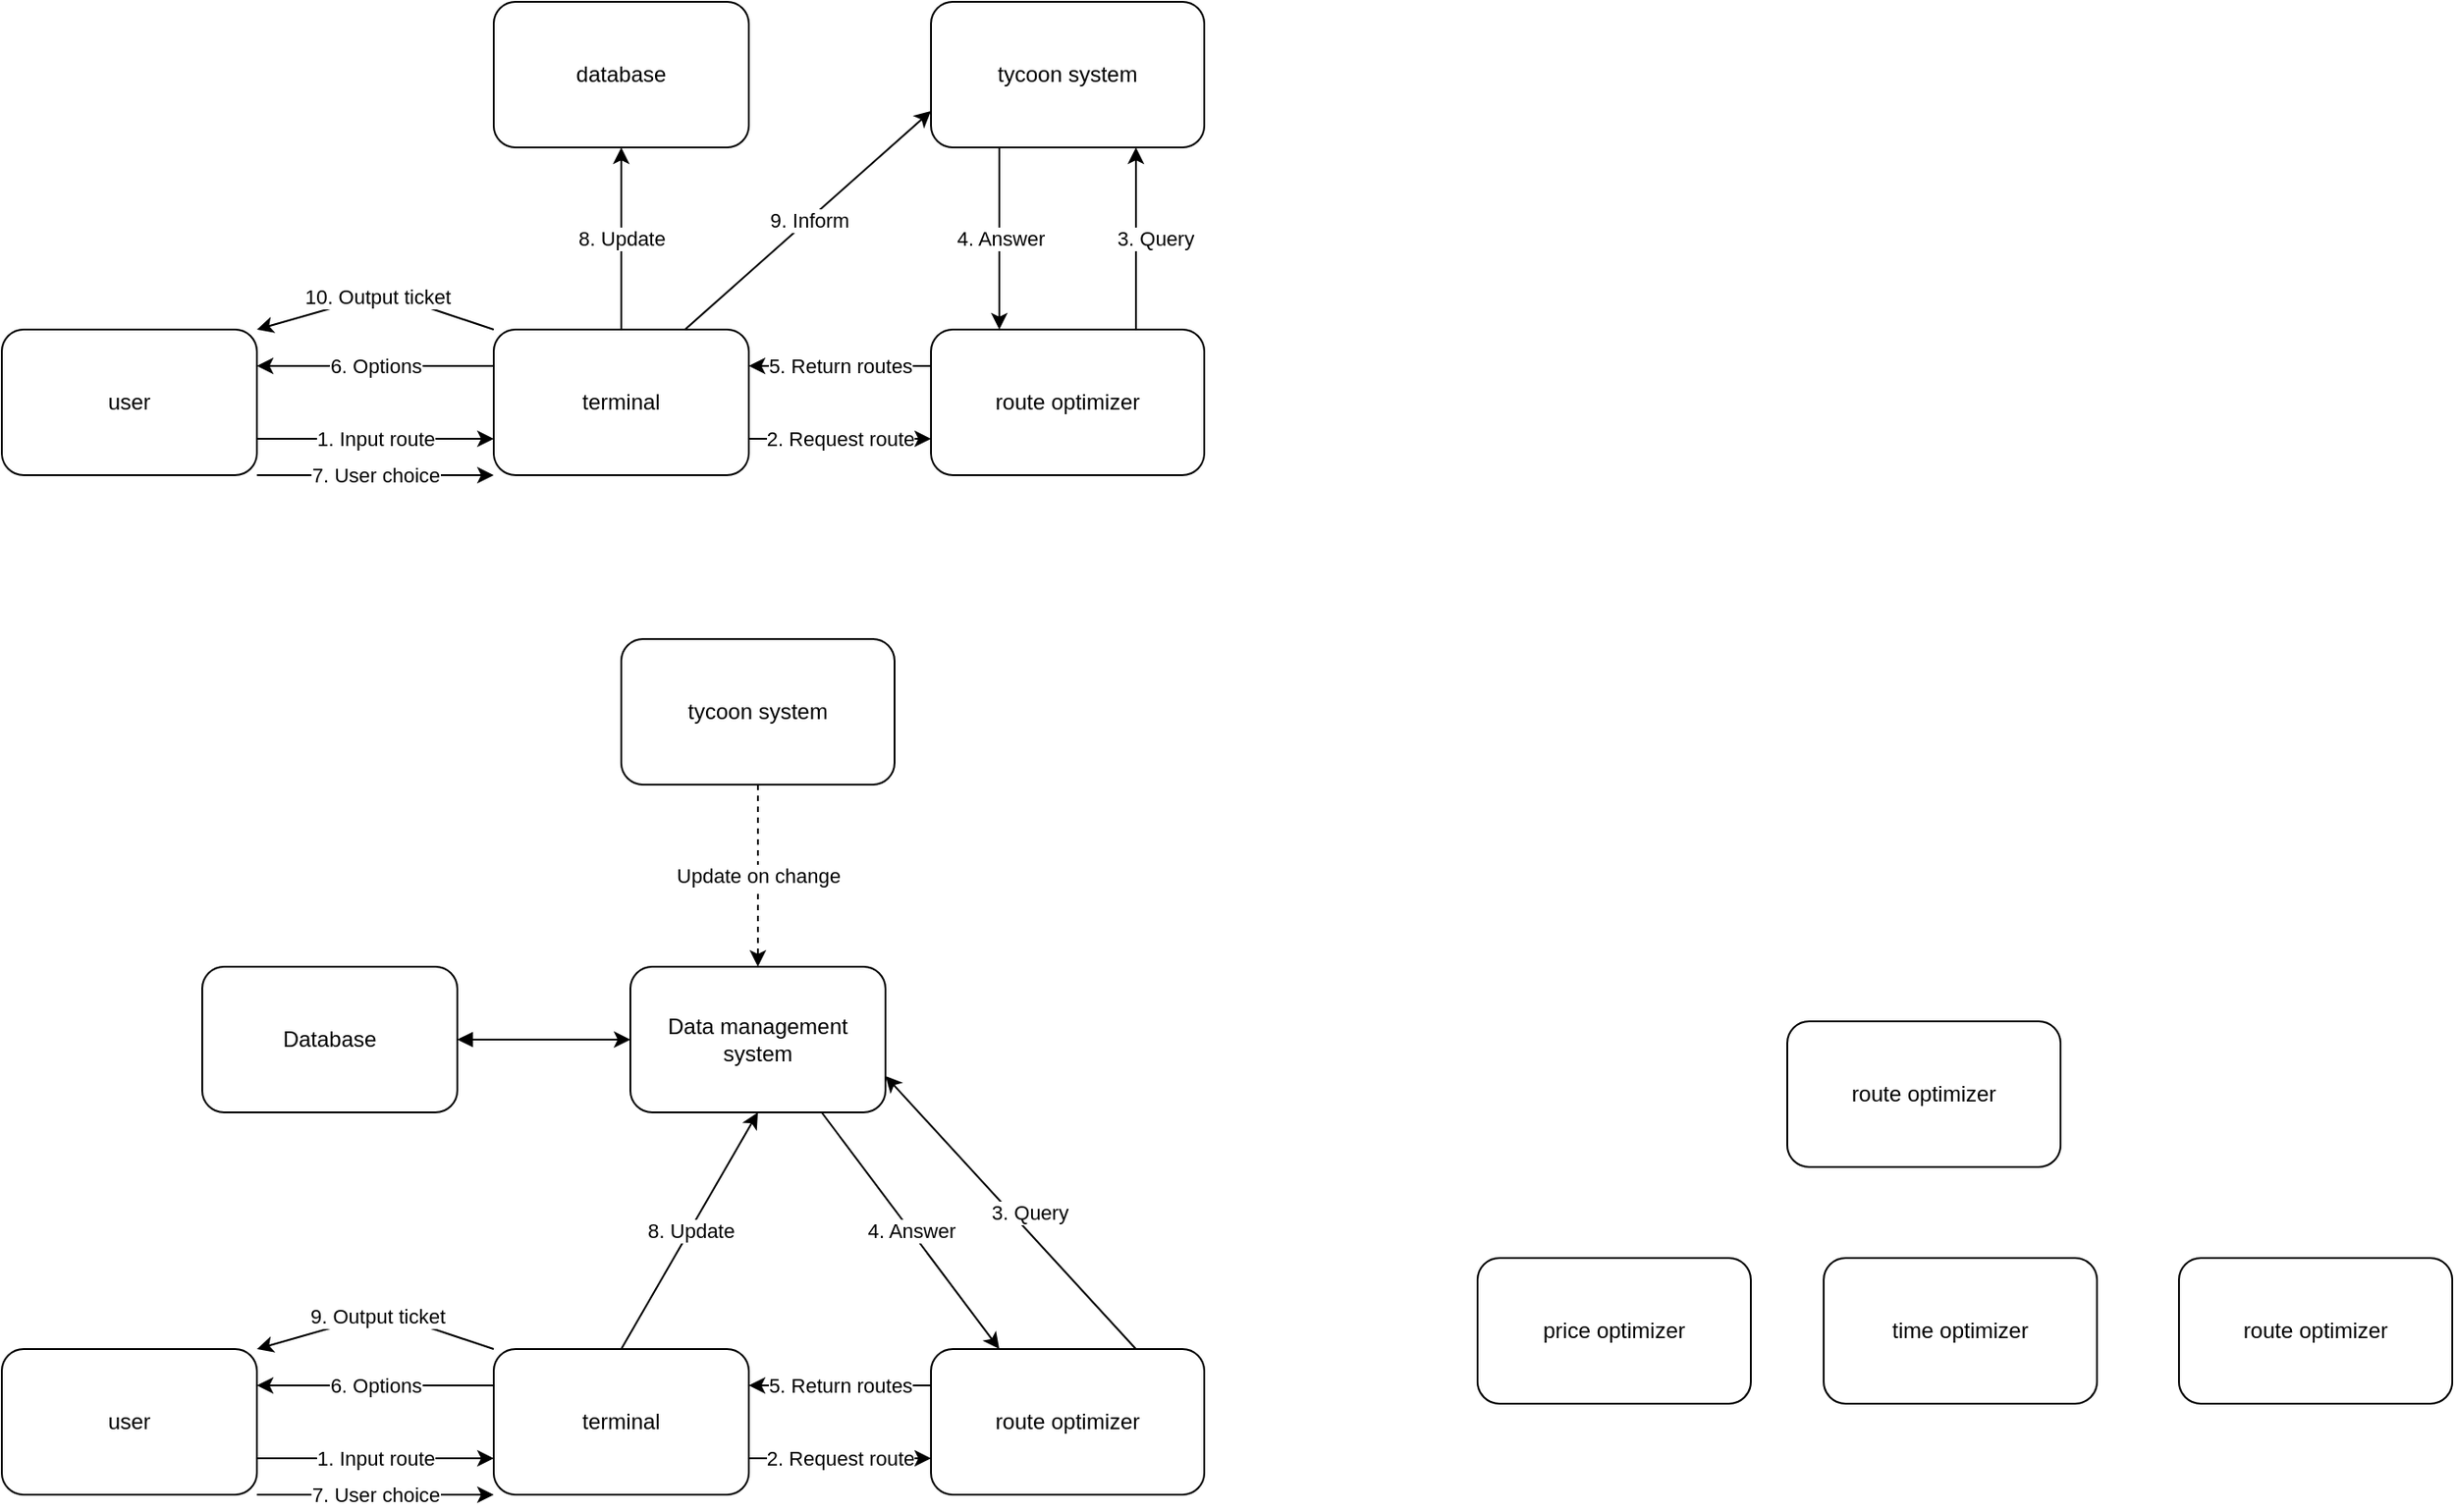 <mxfile>
    <diagram id="ZQF833xw1EoGUe7-4v3m" name="Page-1">
        <mxGraphModel dx="1161" dy="1859" grid="1" gridSize="10" guides="1" tooltips="1" connect="1" arrows="1" fold="1" page="1" pageScale="1" pageWidth="850" pageHeight="1100" math="0" shadow="0">
            <root>
                <mxCell id="0"/>
                <mxCell id="1" parent="0"/>
                <mxCell id="2" value="user" style="rounded=1;whiteSpace=wrap;html=1;" parent="1" vertex="1">
                    <mxGeometry x="80" y="130" width="140" height="80" as="geometry"/>
                </mxCell>
                <mxCell id="3" value="terminal" style="rounded=1;whiteSpace=wrap;html=1;" parent="1" vertex="1">
                    <mxGeometry x="350" y="130" width="140" height="80" as="geometry"/>
                </mxCell>
                <mxCell id="4" value="route optimizer" style="rounded=1;whiteSpace=wrap;html=1;" parent="1" vertex="1">
                    <mxGeometry x="590" y="130" width="150" height="80" as="geometry"/>
                </mxCell>
                <mxCell id="5" value="database" style="rounded=1;whiteSpace=wrap;html=1;" parent="1" vertex="1">
                    <mxGeometry x="350" y="-50" width="140" height="80" as="geometry"/>
                </mxCell>
                <mxCell id="6" value="tycoon system" style="rounded=1;whiteSpace=wrap;html=1;" parent="1" vertex="1">
                    <mxGeometry x="590" y="-50" width="150" height="80" as="geometry"/>
                </mxCell>
                <mxCell id="20" value="" style="endArrow=classic;html=1;exitX=0.75;exitY=0;exitDx=0;exitDy=0;entryX=0.75;entryY=1;entryDx=0;entryDy=0;" parent="1" source="4" target="6" edge="1">
                    <mxGeometry relative="1" as="geometry">
                        <mxPoint x="670" y="80" as="sourcePoint"/>
                        <mxPoint x="770" y="80" as="targetPoint"/>
                        <Array as="points"/>
                    </mxGeometry>
                </mxCell>
                <mxCell id="21" value="3. Query" style="edgeLabel;resizable=0;html=1;align=center;verticalAlign=middle;rounded=1;" parent="20" connectable="0" vertex="1">
                    <mxGeometry relative="1" as="geometry">
                        <mxPoint x="10" as="offset"/>
                    </mxGeometry>
                </mxCell>
                <mxCell id="23" value="" style="endArrow=classic;html=1;exitX=0.75;exitY=0;exitDx=0;exitDy=0;entryX=0;entryY=0.75;entryDx=0;entryDy=0;" parent="1" source="3" target="6" edge="1">
                    <mxGeometry relative="1" as="geometry">
                        <mxPoint x="450" y="110" as="sourcePoint"/>
                        <mxPoint x="550" y="110" as="targetPoint"/>
                    </mxGeometry>
                </mxCell>
                <mxCell id="24" value="9. Inform" style="edgeLabel;resizable=0;html=1;align=center;verticalAlign=middle;rounded=1;" parent="23" connectable="0" vertex="1">
                    <mxGeometry relative="1" as="geometry"/>
                </mxCell>
                <mxCell id="25" value="" style="endArrow=classic;html=1;exitX=0.5;exitY=0;exitDx=0;exitDy=0;entryX=0.5;entryY=1;entryDx=0;entryDy=0;" parent="1" source="3" target="5" edge="1">
                    <mxGeometry relative="1" as="geometry">
                        <mxPoint x="380" y="50" as="sourcePoint"/>
                        <mxPoint x="480" y="50" as="targetPoint"/>
                    </mxGeometry>
                </mxCell>
                <mxCell id="26" value="8. Update" style="edgeLabel;resizable=0;html=1;align=center;verticalAlign=middle;rounded=1;" parent="25" connectable="0" vertex="1">
                    <mxGeometry relative="1" as="geometry"/>
                </mxCell>
                <mxCell id="27" value="" style="endArrow=classic;html=1;exitX=0.25;exitY=1;exitDx=0;exitDy=0;entryX=0.25;entryY=0;entryDx=0;entryDy=0;" parent="1" source="6" target="4" edge="1">
                    <mxGeometry relative="1" as="geometry">
                        <mxPoint x="580" y="90" as="sourcePoint"/>
                        <mxPoint x="680" y="90" as="targetPoint"/>
                    </mxGeometry>
                </mxCell>
                <mxCell id="28" value="4. Answer" style="edgeLabel;resizable=0;html=1;align=center;verticalAlign=middle;rounded=1;" parent="27" connectable="0" vertex="1">
                    <mxGeometry relative="1" as="geometry"/>
                </mxCell>
                <mxCell id="29" value="" style="endArrow=classic;html=1;entryX=1;entryY=0.25;entryDx=0;entryDy=0;exitX=0;exitY=0.25;exitDx=0;exitDy=0;" parent="1" source="4" target="3" edge="1">
                    <mxGeometry relative="1" as="geometry">
                        <mxPoint x="485" y="110" as="sourcePoint"/>
                        <mxPoint x="585" y="110" as="targetPoint"/>
                    </mxGeometry>
                </mxCell>
                <mxCell id="30" value="5. Return routes" style="edgeLabel;resizable=0;html=1;align=center;verticalAlign=middle;rounded=1;" parent="29" connectable="0" vertex="1">
                    <mxGeometry relative="1" as="geometry"/>
                </mxCell>
                <mxCell id="31" value="" style="endArrow=classic;html=1;entryX=0;entryY=0.75;entryDx=0;entryDy=0;exitX=1;exitY=0.75;exitDx=0;exitDy=0;" parent="1" source="3" target="4" edge="1">
                    <mxGeometry relative="1" as="geometry">
                        <mxPoint x="550" y="220" as="sourcePoint"/>
                        <mxPoint x="430" y="220" as="targetPoint"/>
                    </mxGeometry>
                </mxCell>
                <mxCell id="32" value="2. Request route" style="edgeLabel;resizable=0;html=1;align=center;verticalAlign=middle;rounded=1;" parent="31" connectable="0" vertex="1">
                    <mxGeometry relative="1" as="geometry"/>
                </mxCell>
                <mxCell id="33" value="" style="endArrow=classic;html=1;exitX=0;exitY=0;exitDx=0;exitDy=0;entryX=1;entryY=0;entryDx=0;entryDy=0;" parent="1" source="3" target="2" edge="1">
                    <mxGeometry relative="1" as="geometry">
                        <mxPoint x="180" y="75" as="sourcePoint"/>
                        <mxPoint x="330" y="-40" as="targetPoint"/>
                        <Array as="points">
                            <mxPoint x="290" y="110"/>
                        </Array>
                    </mxGeometry>
                </mxCell>
                <mxCell id="34" value="10. Output ticket" style="edgeLabel;resizable=0;html=1;align=center;verticalAlign=middle;rounded=1;" parent="33" connectable="0" vertex="1">
                    <mxGeometry relative="1" as="geometry"/>
                </mxCell>
                <mxCell id="35" value="" style="endArrow=classic;html=1;exitX=0;exitY=0.25;exitDx=0;exitDy=0;entryX=1;entryY=0.25;entryDx=0;entryDy=0;" parent="1" source="3" target="2" edge="1">
                    <mxGeometry relative="1" as="geometry">
                        <mxPoint x="130" y="47.5" as="sourcePoint"/>
                        <mxPoint x="280" y="-67.5" as="targetPoint"/>
                    </mxGeometry>
                </mxCell>
                <mxCell id="36" value="6. Options" style="edgeLabel;resizable=0;html=1;align=center;verticalAlign=middle;rounded=1;" parent="35" connectable="0" vertex="1">
                    <mxGeometry relative="1" as="geometry"/>
                </mxCell>
                <mxCell id="41" value="" style="endArrow=classic;html=1;exitX=1;exitY=1;exitDx=0;exitDy=0;entryX=0;entryY=1;entryDx=0;entryDy=0;" parent="1" source="2" target="3" edge="1">
                    <mxGeometry relative="1" as="geometry">
                        <mxPoint x="400" y="290" as="sourcePoint"/>
                        <mxPoint x="300" y="300" as="targetPoint"/>
                        <Array as="points">
                            <mxPoint x="290" y="210"/>
                        </Array>
                    </mxGeometry>
                </mxCell>
                <mxCell id="42" value="7. User choice" style="edgeLabel;resizable=0;html=1;align=center;verticalAlign=middle;rounded=1;" parent="41" connectable="0" vertex="1">
                    <mxGeometry relative="1" as="geometry"/>
                </mxCell>
                <mxCell id="45" value="user" style="rounded=1;whiteSpace=wrap;html=1;" parent="1" vertex="1">
                    <mxGeometry x="80" y="690" width="140" height="80" as="geometry"/>
                </mxCell>
                <mxCell id="46" value="terminal" style="rounded=1;whiteSpace=wrap;html=1;" parent="1" vertex="1">
                    <mxGeometry x="350" y="690" width="140" height="80" as="geometry"/>
                </mxCell>
                <mxCell id="47" value="route optimizer" style="rounded=1;whiteSpace=wrap;html=1;" parent="1" vertex="1">
                    <mxGeometry x="590" y="690" width="150" height="80" as="geometry"/>
                </mxCell>
                <mxCell id="48" value="Data management system" style="rounded=1;whiteSpace=wrap;html=1;" parent="1" vertex="1">
                    <mxGeometry x="425" y="480" width="140" height="80" as="geometry"/>
                </mxCell>
                <mxCell id="49" value="tycoon system" style="rounded=1;whiteSpace=wrap;html=1;" parent="1" vertex="1">
                    <mxGeometry x="420" y="300" width="150" height="80" as="geometry"/>
                </mxCell>
                <mxCell id="50" value="" style="endArrow=classic;html=1;exitX=0.75;exitY=0;exitDx=0;exitDy=0;entryX=1;entryY=0.75;entryDx=0;entryDy=0;" parent="1" source="47" target="48" edge="1">
                    <mxGeometry relative="1" as="geometry">
                        <mxPoint x="695" y="519" as="sourcePoint"/>
                        <mxPoint x="795" y="519" as="targetPoint"/>
                        <Array as="points"/>
                    </mxGeometry>
                </mxCell>
                <mxCell id="51" value="3. Query" style="edgeLabel;resizable=0;html=1;align=center;verticalAlign=middle;rounded=1;" parent="50" connectable="0" vertex="1">
                    <mxGeometry relative="1" as="geometry">
                        <mxPoint x="10" as="offset"/>
                    </mxGeometry>
                </mxCell>
                <mxCell id="54" value="" style="endArrow=classic;html=1;exitX=0.5;exitY=0;exitDx=0;exitDy=0;entryX=0.5;entryY=1;entryDx=0;entryDy=0;" parent="1" source="46" target="48" edge="1">
                    <mxGeometry relative="1" as="geometry">
                        <mxPoint x="405" y="489" as="sourcePoint"/>
                        <mxPoint x="505" y="489" as="targetPoint"/>
                    </mxGeometry>
                </mxCell>
                <mxCell id="55" value="8. Update" style="edgeLabel;resizable=0;html=1;align=center;verticalAlign=middle;rounded=1;" parent="54" connectable="0" vertex="1">
                    <mxGeometry relative="1" as="geometry"/>
                </mxCell>
                <mxCell id="56" value="" style="endArrow=classic;html=1;exitX=0.75;exitY=1;exitDx=0;exitDy=0;entryX=0.25;entryY=0;entryDx=0;entryDy=0;" parent="1" source="48" target="47" edge="1">
                    <mxGeometry relative="1" as="geometry">
                        <mxPoint x="605" y="529" as="sourcePoint"/>
                        <mxPoint x="705" y="529" as="targetPoint"/>
                    </mxGeometry>
                </mxCell>
                <mxCell id="57" value="4. Answer" style="edgeLabel;resizable=0;html=1;align=center;verticalAlign=middle;rounded=1;" parent="56" connectable="0" vertex="1">
                    <mxGeometry relative="1" as="geometry"/>
                </mxCell>
                <mxCell id="58" value="" style="endArrow=classic;html=1;entryX=1;entryY=0.25;entryDx=0;entryDy=0;exitX=0;exitY=0.25;exitDx=0;exitDy=0;" parent="1" source="47" target="46" edge="1">
                    <mxGeometry relative="1" as="geometry">
                        <mxPoint x="485" y="670" as="sourcePoint"/>
                        <mxPoint x="585" y="670" as="targetPoint"/>
                    </mxGeometry>
                </mxCell>
                <mxCell id="59" value="5. Return routes" style="edgeLabel;resizable=0;html=1;align=center;verticalAlign=middle;rounded=1;" parent="58" connectable="0" vertex="1">
                    <mxGeometry relative="1" as="geometry"/>
                </mxCell>
                <mxCell id="60" value="" style="endArrow=classic;html=1;entryX=0;entryY=0.75;entryDx=0;entryDy=0;exitX=1;exitY=0.75;exitDx=0;exitDy=0;" parent="1" source="46" target="47" edge="1">
                    <mxGeometry relative="1" as="geometry">
                        <mxPoint x="550" y="780" as="sourcePoint"/>
                        <mxPoint x="430" y="780" as="targetPoint"/>
                    </mxGeometry>
                </mxCell>
                <mxCell id="61" value="2. Request route" style="edgeLabel;resizable=0;html=1;align=center;verticalAlign=middle;rounded=1;" parent="60" connectable="0" vertex="1">
                    <mxGeometry relative="1" as="geometry"/>
                </mxCell>
                <mxCell id="62" value="" style="endArrow=classic;html=1;exitX=0;exitY=0;exitDx=0;exitDy=0;entryX=1;entryY=0;entryDx=0;entryDy=0;" parent="1" source="46" target="45" edge="1">
                    <mxGeometry relative="1" as="geometry">
                        <mxPoint x="180" y="635" as="sourcePoint"/>
                        <mxPoint x="330" y="520" as="targetPoint"/>
                        <Array as="points">
                            <mxPoint x="290" y="670"/>
                        </Array>
                    </mxGeometry>
                </mxCell>
                <mxCell id="63" value="9. Output ticket" style="edgeLabel;resizable=0;html=1;align=center;verticalAlign=middle;rounded=1;" parent="62" connectable="0" vertex="1">
                    <mxGeometry relative="1" as="geometry"/>
                </mxCell>
                <mxCell id="64" value="" style="endArrow=classic;html=1;exitX=0;exitY=0.25;exitDx=0;exitDy=0;entryX=1;entryY=0.25;entryDx=0;entryDy=0;" parent="1" source="46" target="45" edge="1">
                    <mxGeometry relative="1" as="geometry">
                        <mxPoint x="130" y="607.5" as="sourcePoint"/>
                        <mxPoint x="280" y="492.5" as="targetPoint"/>
                    </mxGeometry>
                </mxCell>
                <mxCell id="65" value="6. Options" style="edgeLabel;resizable=0;html=1;align=center;verticalAlign=middle;rounded=1;" parent="64" connectable="0" vertex="1">
                    <mxGeometry relative="1" as="geometry"/>
                </mxCell>
                <mxCell id="66" value="" style="endArrow=classic;html=1;exitX=1;exitY=1;exitDx=0;exitDy=0;entryX=0;entryY=1;entryDx=0;entryDy=0;" parent="1" source="45" target="46" edge="1">
                    <mxGeometry relative="1" as="geometry">
                        <mxPoint x="400" y="850" as="sourcePoint"/>
                        <mxPoint x="350" y="870" as="targetPoint"/>
                        <Array as="points">
                            <mxPoint x="290" y="770"/>
                        </Array>
                    </mxGeometry>
                </mxCell>
                <mxCell id="67" value="7. User choice" style="edgeLabel;resizable=0;html=1;align=center;verticalAlign=middle;rounded=1;" parent="66" connectable="0" vertex="1">
                    <mxGeometry relative="1" as="geometry"/>
                </mxCell>
                <mxCell id="69" value="" style="endArrow=classic;html=1;entryX=0;entryY=0.75;entryDx=0;entryDy=0;exitX=1;exitY=0.75;exitDx=0;exitDy=0;" parent="1" source="2" target="3" edge="1">
                    <mxGeometry relative="1" as="geometry">
                        <mxPoint x="300" y="280" as="sourcePoint"/>
                        <mxPoint x="170" y="280" as="targetPoint"/>
                        <Array as="points">
                            <mxPoint x="280" y="190"/>
                        </Array>
                    </mxGeometry>
                </mxCell>
                <mxCell id="70" value="1. Input route" style="edgeLabel;resizable=0;html=1;align=center;verticalAlign=middle;rounded=1;" parent="69" connectable="0" vertex="1">
                    <mxGeometry relative="1" as="geometry"/>
                </mxCell>
                <mxCell id="71" value="" style="endArrow=classic;html=1;entryX=0;entryY=0.75;entryDx=0;entryDy=0;exitX=1;exitY=0.75;exitDx=0;exitDy=0;" parent="1" source="45" target="46" edge="1">
                    <mxGeometry relative="1" as="geometry">
                        <mxPoint x="220" y="520" as="sourcePoint"/>
                        <mxPoint x="350" y="520" as="targetPoint"/>
                        <Array as="points"/>
                    </mxGeometry>
                </mxCell>
                <mxCell id="72" value="1. Input route" style="edgeLabel;resizable=0;html=1;align=center;verticalAlign=middle;rounded=1;" parent="71" connectable="0" vertex="1">
                    <mxGeometry relative="1" as="geometry"/>
                </mxCell>
                <mxCell id="76" value="" style="endArrow=classic;html=1;exitX=0.5;exitY=1;exitDx=0;exitDy=0;dashed=1;" parent="1" source="49" target="48" edge="1">
                    <mxGeometry relative="1" as="geometry">
                        <mxPoint x="500" y="510" as="sourcePoint"/>
                        <mxPoint x="500" y="440" as="targetPoint"/>
                        <Array as="points"/>
                    </mxGeometry>
                </mxCell>
                <mxCell id="77" value="Update on change" style="edgeLabel;resizable=0;html=1;align=center;verticalAlign=middle;rounded=1;" parent="76" connectable="0" vertex="1">
                    <mxGeometry relative="1" as="geometry"/>
                </mxCell>
                <mxCell id="81" value="route optimizer" style="rounded=1;whiteSpace=wrap;html=1;" parent="1" vertex="1">
                    <mxGeometry x="1060" y="510" width="150" height="80" as="geometry"/>
                </mxCell>
                <mxCell id="82" value="time optimizer" style="rounded=1;whiteSpace=wrap;html=1;" parent="1" vertex="1">
                    <mxGeometry x="1080" y="640" width="150" height="80" as="geometry"/>
                </mxCell>
                <mxCell id="83" value="route optimizer" style="rounded=1;whiteSpace=wrap;html=1;" parent="1" vertex="1">
                    <mxGeometry x="1275" y="640" width="150" height="80" as="geometry"/>
                </mxCell>
                <mxCell id="84" value="price optimizer" style="rounded=1;whiteSpace=wrap;html=1;" parent="1" vertex="1">
                    <mxGeometry x="890" y="640" width="150" height="80" as="geometry"/>
                </mxCell>
                <mxCell id="85" value="Database" style="rounded=1;whiteSpace=wrap;html=1;" vertex="1" parent="1">
                    <mxGeometry x="190" y="480" width="140" height="80" as="geometry"/>
                </mxCell>
                <mxCell id="89" value="" style="edgeStyle=orthogonalEdgeStyle;html=1;endArrow=classic;elbow=vertical;startArrow=block;startFill=1;endFill=1;strokeColor=default;rounded=1;hachureGap=4;fontFamily=Helvetica;fontSource=https%3A%2F%2Ffonts.googleapis.com%2Fcss%3Ffamily%3DArchitects%2BDaughter;fontSize=11;entryX=0;entryY=0.5;entryDx=0;entryDy=0;exitX=1;exitY=0.5;exitDx=0;exitDy=0;" edge="1" parent="1" source="85" target="48">
                    <mxGeometry width="100" relative="1" as="geometry">
                        <mxPoint x="250" y="590" as="sourcePoint"/>
                        <mxPoint x="455" y="609" as="targetPoint"/>
                    </mxGeometry>
                </mxCell>
            </root>
        </mxGraphModel>
    </diagram>
</mxfile>